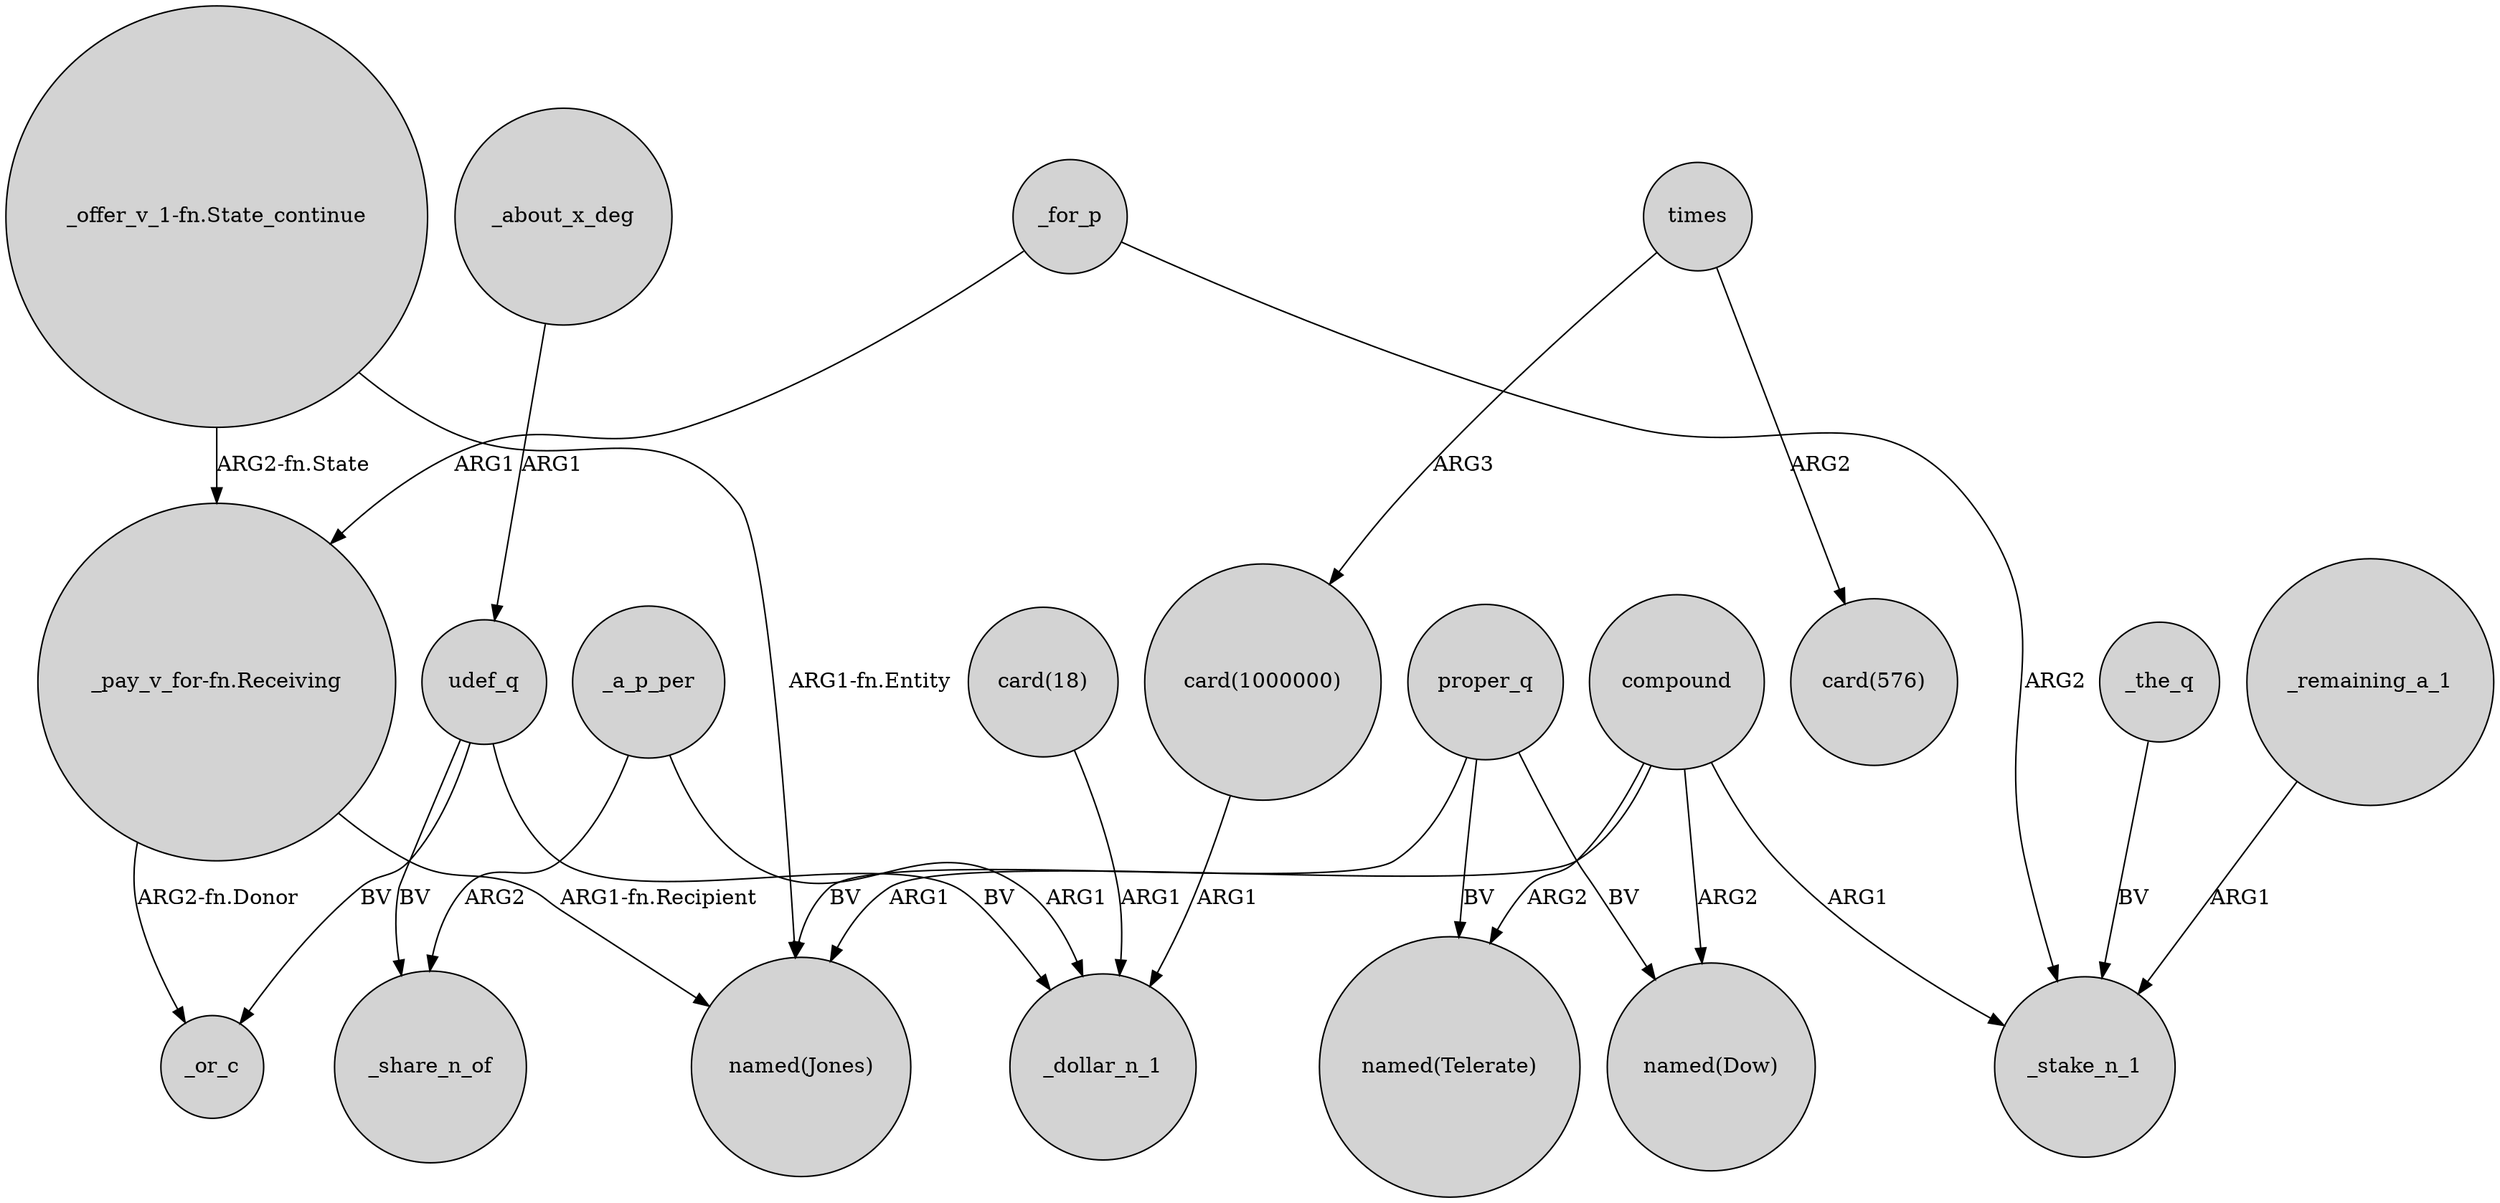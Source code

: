 digraph {
	node [shape=circle style=filled]
	compound -> "named(Jones)" [label=ARG1]
	"card(18)" -> _dollar_n_1 [label=ARG1]
	_the_q -> _stake_n_1 [label=BV]
	times -> "card(1000000)" [label=ARG3]
	udef_q -> _or_c [label=BV]
	_about_x_deg -> udef_q [label=ARG1]
	"_offer_v_1-fn.State_continue" -> "named(Jones)" [label="ARG1-fn.Entity"]
	_a_p_per -> _share_n_of [label=ARG2]
	compound -> "named(Telerate)" [label=ARG2]
	_remaining_a_1 -> _stake_n_1 [label=ARG1]
	compound -> _stake_n_1 [label=ARG1]
	udef_q -> _share_n_of [label=BV]
	udef_q -> _dollar_n_1 [label=BV]
	proper_q -> "named(Jones)" [label=BV]
	"card(1000000)" -> _dollar_n_1 [label=ARG1]
	proper_q -> "named(Dow)" [label=BV]
	"_offer_v_1-fn.State_continue" -> "_pay_v_for-fn.Receiving" [label="ARG2-fn.State"]
	_a_p_per -> _dollar_n_1 [label=ARG1]
	compound -> "named(Dow)" [label=ARG2]
	_for_p -> "_pay_v_for-fn.Receiving" [label=ARG1]
	proper_q -> "named(Telerate)" [label=BV]
	"_pay_v_for-fn.Receiving" -> _or_c [label="ARG2-fn.Donor"]
	times -> "card(576)" [label=ARG2]
	_for_p -> _stake_n_1 [label=ARG2]
	"_pay_v_for-fn.Receiving" -> "named(Jones)" [label="ARG1-fn.Recipient"]
}
